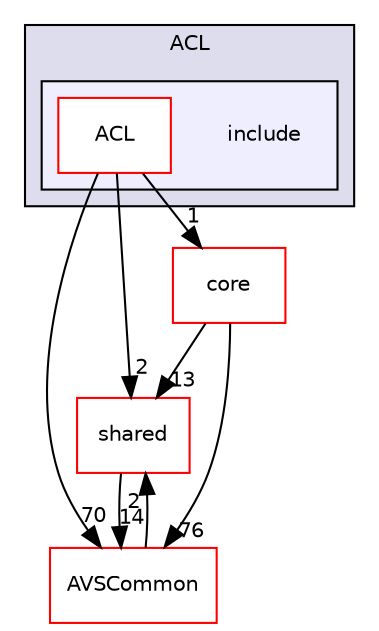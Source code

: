 digraph "/workplace/avs-device-sdk/ACL/include" {
  compound=true
  node [ fontsize="10", fontname="Helvetica"];
  edge [ labelfontsize="10", labelfontname="Helvetica"];
  subgraph clusterdir_b1dfedc9efa610ba8c818c30206ff41f {
    graph [ bgcolor="#ddddee", pencolor="black", label="ACL" fontname="Helvetica", fontsize="10", URL="dir_b1dfedc9efa610ba8c818c30206ff41f.html"]
  subgraph clusterdir_1088b026815130b3cc8e9ac3f4525272 {
    graph [ bgcolor="#eeeeff", pencolor="black", label="" URL="dir_1088b026815130b3cc8e9ac3f4525272.html"];
    dir_1088b026815130b3cc8e9ac3f4525272 [shape=plaintext label="include"];
    dir_ce0d3eda4bb43bdcf8c1c51ff13ee585 [shape=box label="ACL" color="red" fillcolor="white" style="filled" URL="dir_ce0d3eda4bb43bdcf8c1c51ff13ee585.html"];
  }
  }
  dir_9982052f7ce695d12571567315b2fafa [shape=box label="shared" fillcolor="white" style="filled" color="red" URL="dir_9982052f7ce695d12571567315b2fafa.html"];
  dir_13e65effb2bde530b17b3d5eefcd0266 [shape=box label="AVSCommon" fillcolor="white" style="filled" color="red" URL="dir_13e65effb2bde530b17b3d5eefcd0266.html"];
  dir_4270bfced15e0e73154b13468c7c9ad9 [shape=box label="core" fillcolor="white" style="filled" color="red" URL="dir_4270bfced15e0e73154b13468c7c9ad9.html"];
  dir_9982052f7ce695d12571567315b2fafa->dir_13e65effb2bde530b17b3d5eefcd0266 [headlabel="14", labeldistance=1.5 headhref="dir_000598_000017.html"];
  dir_13e65effb2bde530b17b3d5eefcd0266->dir_9982052f7ce695d12571567315b2fafa [headlabel="2", labeldistance=1.5 headhref="dir_000017_000598.html"];
  dir_4270bfced15e0e73154b13468c7c9ad9->dir_9982052f7ce695d12571567315b2fafa [headlabel="13", labeldistance=1.5 headhref="dir_000461_000598.html"];
  dir_4270bfced15e0e73154b13468c7c9ad9->dir_13e65effb2bde530b17b3d5eefcd0266 [headlabel="76", labeldistance=1.5 headhref="dir_000461_000017.html"];
  dir_ce0d3eda4bb43bdcf8c1c51ff13ee585->dir_9982052f7ce695d12571567315b2fafa [headlabel="2", labeldistance=1.5 headhref="dir_000002_000598.html"];
  dir_ce0d3eda4bb43bdcf8c1c51ff13ee585->dir_13e65effb2bde530b17b3d5eefcd0266 [headlabel="70", labeldistance=1.5 headhref="dir_000002_000017.html"];
  dir_ce0d3eda4bb43bdcf8c1c51ff13ee585->dir_4270bfced15e0e73154b13468c7c9ad9 [headlabel="1", labeldistance=1.5 headhref="dir_000002_000461.html"];
}
